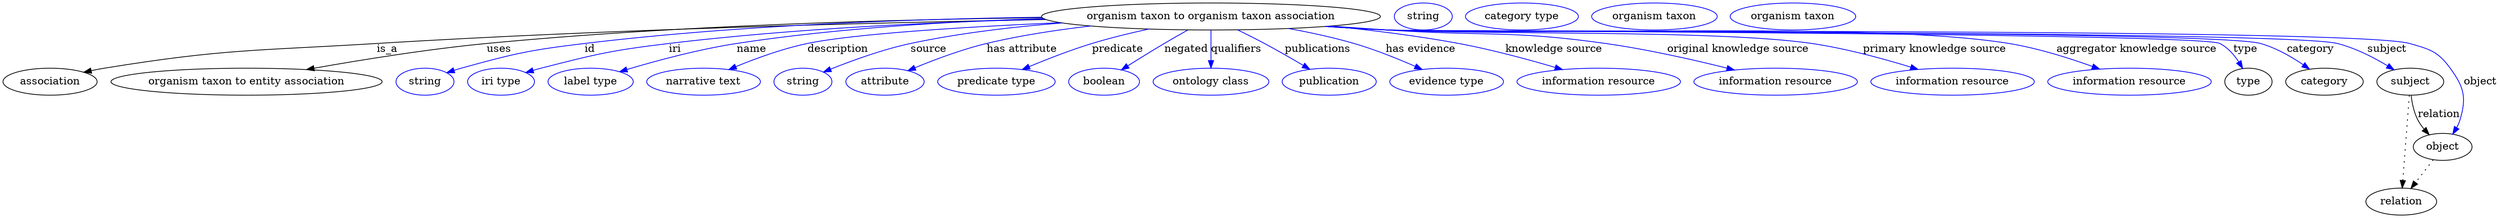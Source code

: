 digraph {
	graph [bb="0,0,3308.4,283"];
	node [label="\N"];
	"organism taxon to organism taxon association"	[height=0.5,
		label="organism taxon to organism taxon association",
		pos="1600.4,265",
		width=6.2467];
	association	[height=0.5,
		pos="62.394,178",
		width=1.7332];
	"organism taxon to organism taxon association" -> association	[label=is_a,
		lp="508.39,221.5",
		pos="e,106.89,190.69 1381.2,260.91 1157.9,256.85 801.79,247.9 494.39,229 333.58,219.11 292.37,222.16 133.39,196 128,195.11 122.41,194.04 \
116.84,192.87"];
	"organism taxon to entity association"	[height=0.5,
		pos="322.39,178",
		width=5.0009];
	"organism taxon to organism taxon association" -> "organism taxon to entity association"	[label=uses,
		lp="656.89,221.5",
		pos="e,401.78,194.18 1376.3,263.39 1181.5,261.06 891.69,253.25 640.39,229 562.77,221.51 475.29,207.33 411.76,195.98"];
	id	[color=blue,
		height=0.5,
		label=string,
		pos="558.39,178",
		width=1.0652];
	"organism taxon to organism taxon association" -> id	[color=blue,
		label=id,
		lp="777.39,221.5",
		pos="e,587.37,190.01 1375.5,264.01 1208.1,261.71 974.25,253.65 770.39,229 696.58,220.07 678.06,215.79 606.39,196 603.28,195.14 600.08,\
194.18 596.89,193.17",
		style=solid];
	iri	[color=blue,
		height=0.5,
		label="iri type",
		pos="659.39,178",
		width=1.2277];
	"organism taxon to organism taxon association" -> iri	[color=blue,
		label=iri,
		lp="890.39,221.5",
		pos="e,692.3,190.22 1379.7,261.39 1237.4,257.71 1048.4,249.06 882.39,229 805.98,219.77 786.95,215.12 712.39,196 709.02,195.13 705.54,\
194.17 702.05,193.16",
		style=solid];
	name	[color=blue,
		height=0.5,
		label="label type",
		pos="778.39,178",
		width=1.5707];
	"organism taxon to organism taxon association" -> name	[color=blue,
		label=name,
		lp="992.39,221.5",
		pos="e,816.94,191.33 1378,262.23 1257.4,258.61 1106.1,249.74 972.39,229 922.07,221.19 865.85,205.96 826.94,194.35",
		style=solid];
	description	[color=blue,
		height=0.5,
		label="narrative text",
		pos="928.39,178",
		width=2.0943];
	"organism taxon to organism taxon association" -> description	[color=blue,
		label=description,
		lp="1106.9,221.5",
		pos="e,961.92,194.18 1400.5,256.74 1276.2,251.09 1128.5,242 1066.4,229 1033.6,222.14 998.15,209.15 971.38,198.13",
		style=solid];
	source	[color=blue,
		height=0.5,
		label=string,
		pos="1060.4,178",
		width=1.0652];
	"organism taxon to organism taxon association" -> source	[color=blue,
		label=source,
		lp="1226.4,221.5",
		pos="e,1087.5,190.9 1403.4,256.32 1338.8,251.25 1267.1,242.86 1202.4,229 1165.6,221.12 1125.3,206.28 1097,194.81",
		style=solid];
	"has attribute"	[color=blue,
		height=0.5,
		label=attribute,
		pos="1168.4,178",
		width=1.4443];
	"organism taxon to organism taxon association" -> "has attribute"	[color=blue,
		label="has attribute",
		lp="1349.4,221.5",
		pos="e,1198.6,192.66 1440.2,252.34 1395.3,247.14 1346.6,239.67 1302.4,229 1269.7,221.11 1234.1,207.58 1207.8,196.58",
		style=solid];
	predicate	[color=blue,
		height=0.5,
		label="predicate type",
		pos="1316.4,178",
		width=2.1665];
	"organism taxon to organism taxon association" -> predicate	[color=blue,
		label=predicate,
		lp="1476.4,221.5",
		pos="e,1350.6,194.31 1517.3,248.21 1493,242.88 1466.4,236.38 1442.4,229 1414.5,220.44 1384.1,208.45 1360.1,198.36",
		style=solid];
	negated	[color=blue,
		height=0.5,
		label=boolean,
		pos="1459.4,178",
		width=1.2999];
	"organism taxon to organism taxon association" -> negated	[color=blue,
		label=negated,
		lp="1567.4,221.5",
		pos="e,1482.4,193.97 1569.6,247.04 1559.6,241.4 1548.5,235.03 1538.4,229 1522.6,219.55 1505.3,208.65 1490.9,199.45",
		style=solid];
	qualifiers	[color=blue,
		height=0.5,
		label="ontology class",
		pos="1600.4,178",
		width=2.1304];
	"organism taxon to organism taxon association" -> qualifiers	[color=blue,
		label=qualifiers,
		lp="1633.9,221.5",
		pos="e,1600.4,196.18 1600.4,246.8 1600.4,235.16 1600.4,219.55 1600.4,206.24",
		style=solid];
	publications	[color=blue,
		height=0.5,
		label=publication,
		pos="1757.4,178",
		width=1.7332];
	"organism taxon to organism taxon association" -> publications	[color=blue,
		label=publications,
		lp="1742.4,221.5",
		pos="e,1731.7,194.57 1635.7,247.2 1647.1,241.58 1659.9,235.17 1671.4,229 1688.6,219.79 1707.3,208.98 1722.9,199.78",
		style=solid];
	"has evidence"	[color=blue,
		height=0.5,
		label="evidence type",
		pos="1913.4,178",
		width=2.0943];
	"organism taxon to organism taxon association" -> "has evidence"	[color=blue,
		label="has evidence",
		lp="1878.9,221.5",
		pos="e,1880.9,194.34 1703.3,248.98 1731.8,243.77 1762.5,237.13 1790.4,229 1818.1,220.91 1848.1,208.77 1871.6,198.47",
		style=solid];
	"knowledge source"	[color=blue,
		height=0.5,
		label="information resource",
		pos="2115.4,178",
		width=3.015];
	"organism taxon to organism taxon association" -> "knowledge source"	[color=blue,
		label="knowledge source",
		lp="2055.9,221.5",
		pos="e,2067.3,194.15 1758.8,252.21 1813.2,246.82 1874.2,239.29 1929.4,229 1972.8,220.91 2020.9,207.85 2057.4,197.12",
		style=solid];
	"original knowledge source"	[color=blue,
		height=0.5,
		label="information resource",
		pos="2350.4,178",
		width=3.015];
	"organism taxon to organism taxon association" -> "original knowledge source"	[color=blue,
		label="original knowledge source",
		lp="2300.4,221.5",
		pos="e,2295.6,193.64 1759.3,252.23 1784.4,250.43 1810.1,248.64 1834.4,247 1963.2,238.32 1996.5,247 2124.4,229 2179.3,221.27 2240.7,207.33 \
2285.7,196.13",
		style=solid];
	"primary knowledge source"	[color=blue,
		height=0.5,
		label="information resource",
		pos="2585.4,178",
		width=3.015];
	"organism taxon to organism taxon association" -> "primary knowledge source"	[color=blue,
		label="primary knowledge source",
		lp="2561.4,221.5",
		pos="e,2539.5,194.43 1754.8,251.89 1781.4,250.06 1808.7,248.34 1834.4,247 1959.6,240.46 2274.3,247.32 2398.4,229 2443.4,222.35 2493.1,\
208.75 2530,197.41",
		style=solid];
	"aggregator knowledge source"	[color=blue,
		height=0.5,
		label="information resource",
		pos="2820.4,178",
		width=3.015];
	"organism taxon to organism taxon association" -> "aggregator knowledge source"	[color=blue,
		label="aggregator knowledge source",
		lp="2829.9,221.5",
		pos="e,2780.7,194.84 1753.3,251.77 1780.3,249.93 1808.2,248.24 1834.4,247 2017.8,238.35 2479.2,258.67 2660.4,229 2698.4,222.78 2739.8,\
209.65 2771,198.41",
		style=solid];
	type	[height=0.5,
		pos="2978.4,178",
		width=0.86659];
	"organism taxon to organism taxon association" -> type	[color=blue,
		label=type,
		lp="2974.4,221.5",
		pos="e,2970.7,195.75 1752.3,251.71 1779.6,249.86 1807.8,248.18 1834.4,247 1865.1,245.64 2913,242.88 2940.4,229 2950.9,223.7 2959.2,214.02 \
2965.4,204.58",
		style=solid];
	category	[height=0.5,
		pos="3079.4,178",
		width=1.4263];
	"organism taxon to organism taxon association" -> category	[color=blue,
		label=category,
		lp="3060.9,221.5",
		pos="e,3059.5,194.78 1752.3,251.7 1779.6,249.85 1807.8,248.17 1834.4,247 1898.8,244.16 2932.3,246.42 2994.4,229 3014.8,223.26 3035.4,\
211.35 3051.2,200.59",
		style=solid];
	subject	[height=0.5,
		pos="3193.4,178",
		width=1.2277];
	"organism taxon to organism taxon association" -> subject	[color=blue,
		label=subject,
		lp="3162.4,221.5",
		pos="e,3171.8,193.83 1752,251.69 1779.4,249.84 1807.7,248.16 1834.4,247 1904.4,243.96 3028.4,246.01 3096.4,229 3120.2,223.03 3144.8,210.27 \
3163.3,199.13",
		style=solid];
	object	[height=0.5,
		pos="3236.4,91",
		width=1.0832];
	"organism taxon to organism taxon association" -> object	[color=blue,
		label=object,
		lp="3286.4,178",
		pos="e,3249.8,108.09 1752,251.67 1779.4,249.82 1807.7,248.14 1834.4,247 1909.8,243.77 3119.9,249.92 3192.4,229 3219.4,221.2 3229.8,218.74 \
3246.4,196 3264.8,170.77 3268.3,156.9 3259.4,127 3258.4,123.55 3256.9,120.13 3255.1,116.85",
		style=solid];
	association_type	[color=blue,
		height=0.5,
		label=string,
		pos="1881.4,265",
		width=1.0652];
	association_category	[color=blue,
		height=0.5,
		label="category type",
		pos="2012.4,265",
		width=2.0762];
	subject -> object	[label=relation,
		lp="3231.4,134.5",
		pos="e,3218.5,107.23 3194.5,159.55 3195.7,149.57 3198.2,137.07 3203.4,127 3205.6,122.68 3208.5,118.52 3211.7,114.66"];
	relation	[height=0.5,
		pos="3181.4,18",
		width=1.2999];
	subject -> relation	[pos="e,3182.7,36.188 3192.1,159.79 3190,132.48 3186,78.994 3183.5,46.38",
		style=dotted];
	"organism taxon to organism taxon association_subject"	[color=blue,
		height=0.5,
		label="organism taxon",
		pos="2188.4,265",
		width=2.3109];
	object -> relation	[pos="e,3194.2,35.54 3223.9,73.889 3217,64.939 3208.2,53.617 3200.4,43.584",
		style=dotted];
	"organism taxon to organism taxon association_object"	[color=blue,
		height=0.5,
		label="organism taxon",
		pos="2372.4,265",
		width=2.3109];
}
